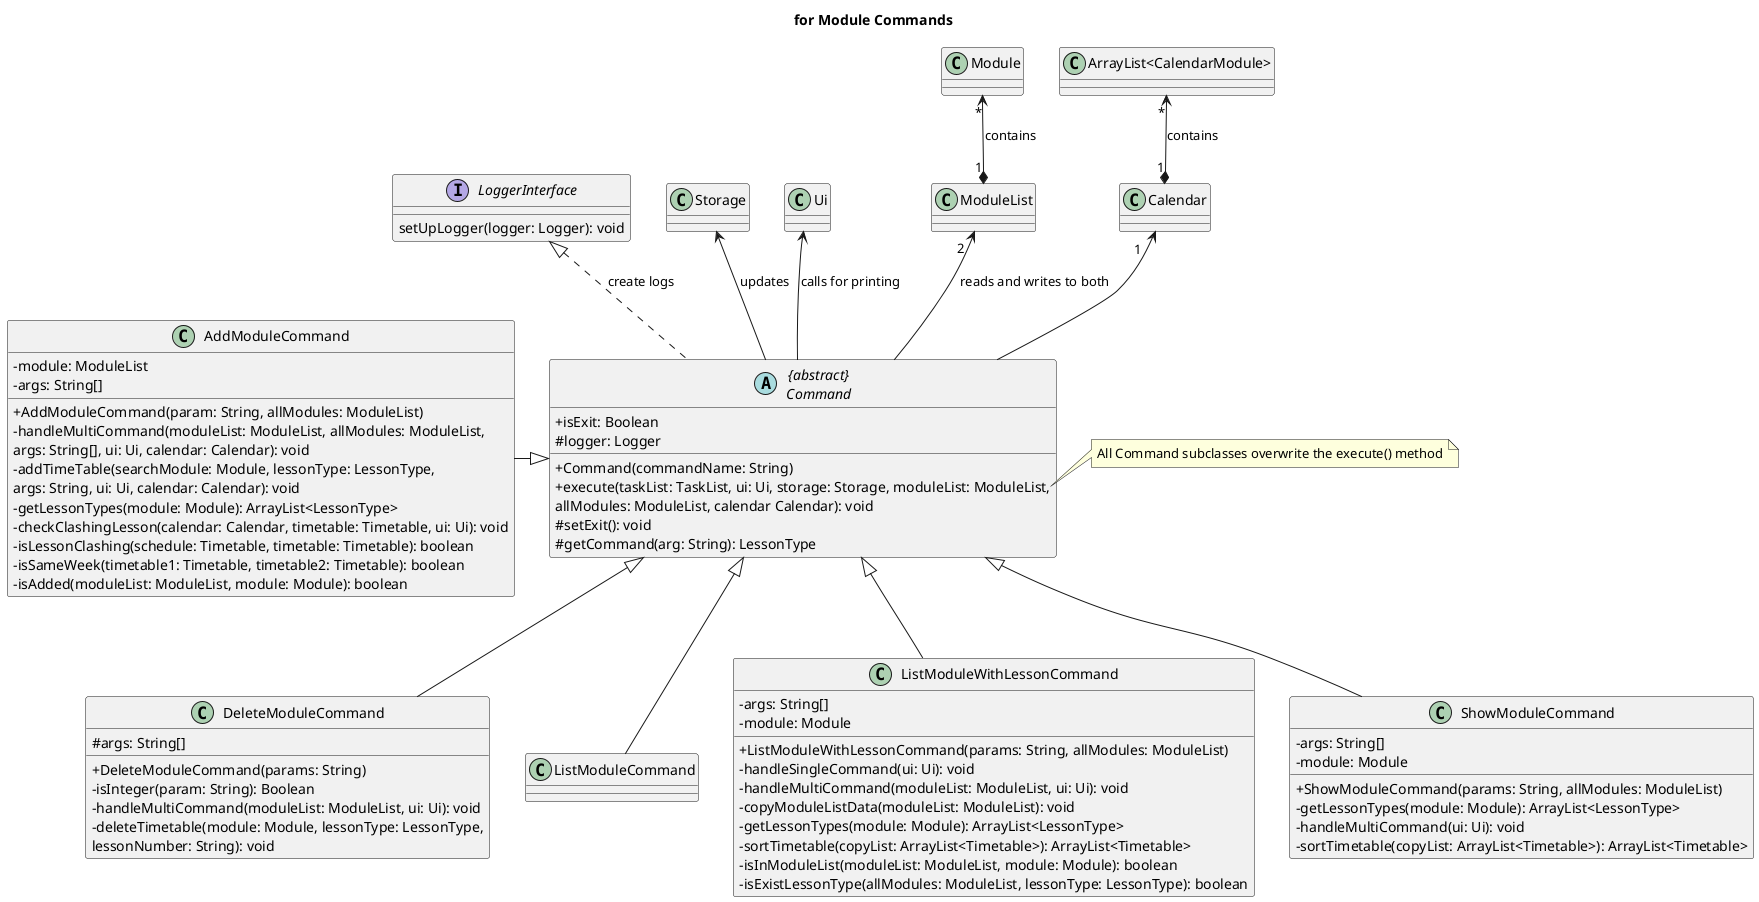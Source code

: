 @startuml
'https://plantuml.com/class-diagram
skinparam classAttributeIconSize 0

title for Module Commands

abstract class "{abstract}\nCommand" as Command {
+ isExit: Boolean
# logger: Logger
+ Command(commandName: String)
+ execute(taskList: TaskList, ui: Ui, storage: Storage, moduleList: ModuleList,
allModules: ModuleList, calendar Calendar): void
# setExit(): void
# getCommand(arg: String): LessonType
}

interface LoggerInterface {
setUpLogger(logger: Logger): void
}

note right of Command::execute
    All Command subclasses overwrite the execute() method
end note
LoggerInterface <|.. Command : create logs

class AddModuleCommand {
- module: ModuleList
- args: String[]
+ AddModuleCommand(param: String, allModules: ModuleList)
- handleMultiCommand(moduleList: ModuleList, allModules: ModuleList,
args: String[], ui: Ui, calendar: Calendar): void
- addTimeTable(searchModule: Module, lessonType: LessonType,
args: String, ui: Ui, calendar: Calendar): void
- getLessonTypes(module: Module): ArrayList<LessonType>
- checkClashingLesson(calendar: Calendar, timetable: Timetable, ui: Ui): void
- isLessonClashing(schedule: Timetable, timetable: Timetable): boolean
- isSameWeek(timetable1: Timetable, timetable2: Timetable): boolean
- isAdded(moduleList: ModuleList, module: Module): boolean
}
AddModuleCommand -|> Command

class DeleteModuleCommand{
# args: String[]
+ DeleteModuleCommand(params: String)
- isInteger(param: String): Boolean
- handleMultiCommand(moduleList: ModuleList, ui: Ui): void
- deleteTimetable(module: Module, lessonType: LessonType,
lessonNumber: String): void
}
Command <|-- DeleteModuleCommand

class ListModuleCommand
Command <|-- ListModuleCommand

class ListModuleWithLessonCommand {
- args: String[]
- module: Module
+ ListModuleWithLessonCommand(params: String, allModules: ModuleList)
- handleSingleCommand(ui: Ui): void
- handleMultiCommand(moduleList: ModuleList, ui: Ui): void
- copyModuleListData(moduleList: ModuleList): void
- getLessonTypes(module: Module): ArrayList<LessonType>
- sortTimetable(copyList: ArrayList<Timetable>): ArrayList<Timetable>
- isInModuleList(moduleList: ModuleList, module: Module): boolean
- isExistLessonType(allModules: ModuleList, lessonType: LessonType): boolean
}
Command <|-- ListModuleWithLessonCommand

class ShowModuleCommand {
- args: String[]
- module: Module
+ ShowModuleCommand(params: String, allModules: ModuleList)
- getLessonTypes(module: Module): ArrayList<LessonType>
- handleMultiCommand(ui: Ui): void
- sortTimetable(copyList: ArrayList<Timetable>): ArrayList<Timetable>
}
Command <|-- ShowModuleCommand
Storage <-- Command : updates
Ui <-- Command : "calls for printing            "
ModuleList "2  " <-- Command : " reads and writes to both"
Module "*" <--* "1" ModuleList : contains
Calendar "1   " <-- Command
"ArrayList<CalendarModule>" "*" <--* "1" Calendar : contains

@enduml